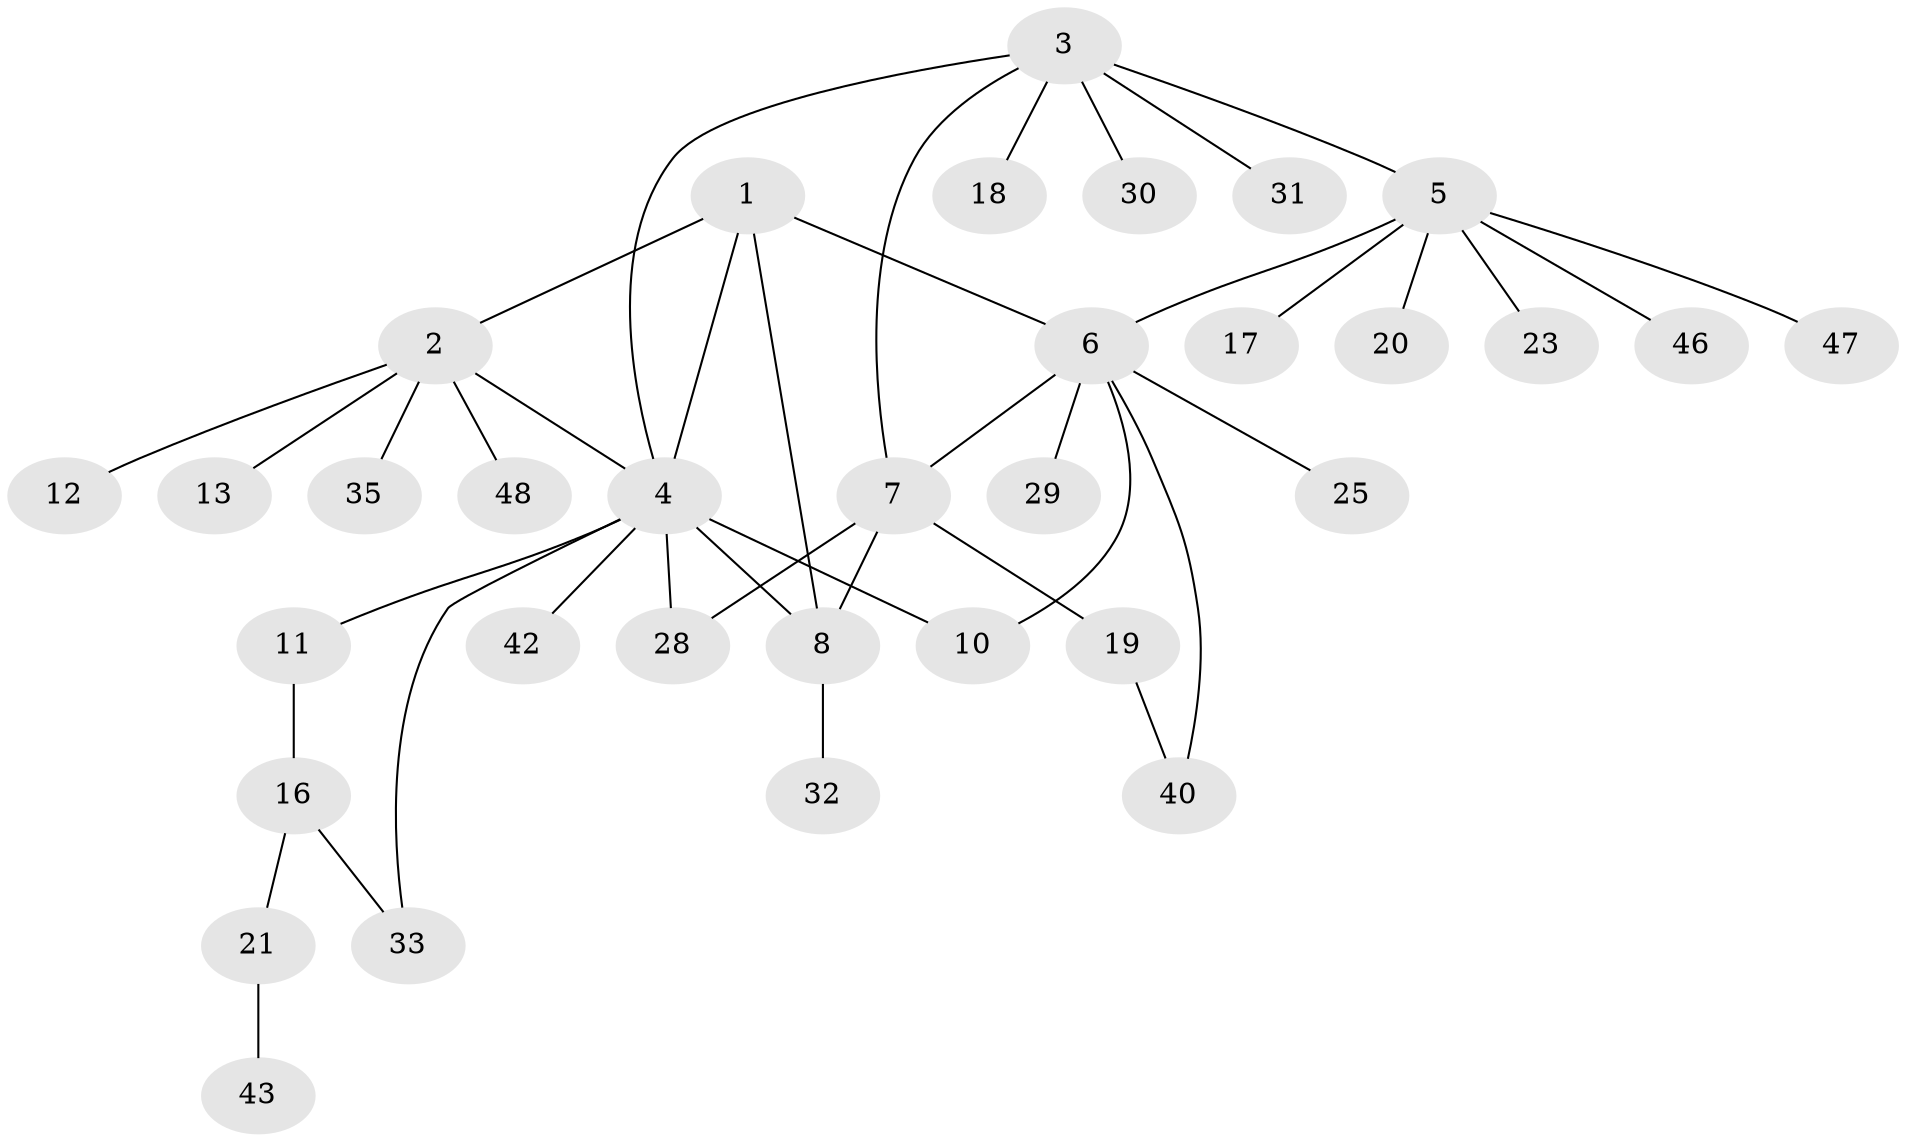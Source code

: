 // Generated by graph-tools (version 1.1) at 2025/24/03/03/25 07:24:11]
// undirected, 33 vertices, 41 edges
graph export_dot {
graph [start="1"]
  node [color=gray90,style=filled];
  1 [super="+24"];
  2 [super="+27"];
  3 [super="+26"];
  4 [super="+9"];
  5 [super="+15"];
  6 [super="+22"];
  7 [super="+41"];
  8;
  10;
  11 [super="+14"];
  12 [super="+37"];
  13;
  16;
  17;
  18 [super="+34"];
  19 [super="+39"];
  20;
  21 [super="+36"];
  23;
  25;
  28 [super="+38"];
  29;
  30;
  31;
  32 [super="+45"];
  33 [super="+44"];
  35;
  40;
  42;
  43;
  46;
  47;
  48;
  1 -- 2;
  1 -- 6;
  1 -- 8;
  1 -- 4;
  2 -- 4;
  2 -- 12;
  2 -- 13;
  2 -- 35;
  2 -- 48;
  3 -- 4;
  3 -- 5;
  3 -- 7;
  3 -- 18;
  3 -- 30;
  3 -- 31;
  4 -- 28;
  4 -- 42;
  4 -- 8;
  4 -- 10;
  4 -- 11;
  4 -- 33;
  5 -- 6;
  5 -- 23;
  5 -- 46;
  5 -- 47;
  5 -- 17;
  5 -- 20;
  6 -- 7;
  6 -- 10;
  6 -- 25;
  6 -- 29;
  6 -- 40;
  7 -- 8;
  7 -- 19;
  7 -- 28;
  8 -- 32;
  11 -- 16;
  16 -- 21;
  16 -- 33;
  19 -- 40;
  21 -- 43;
}
